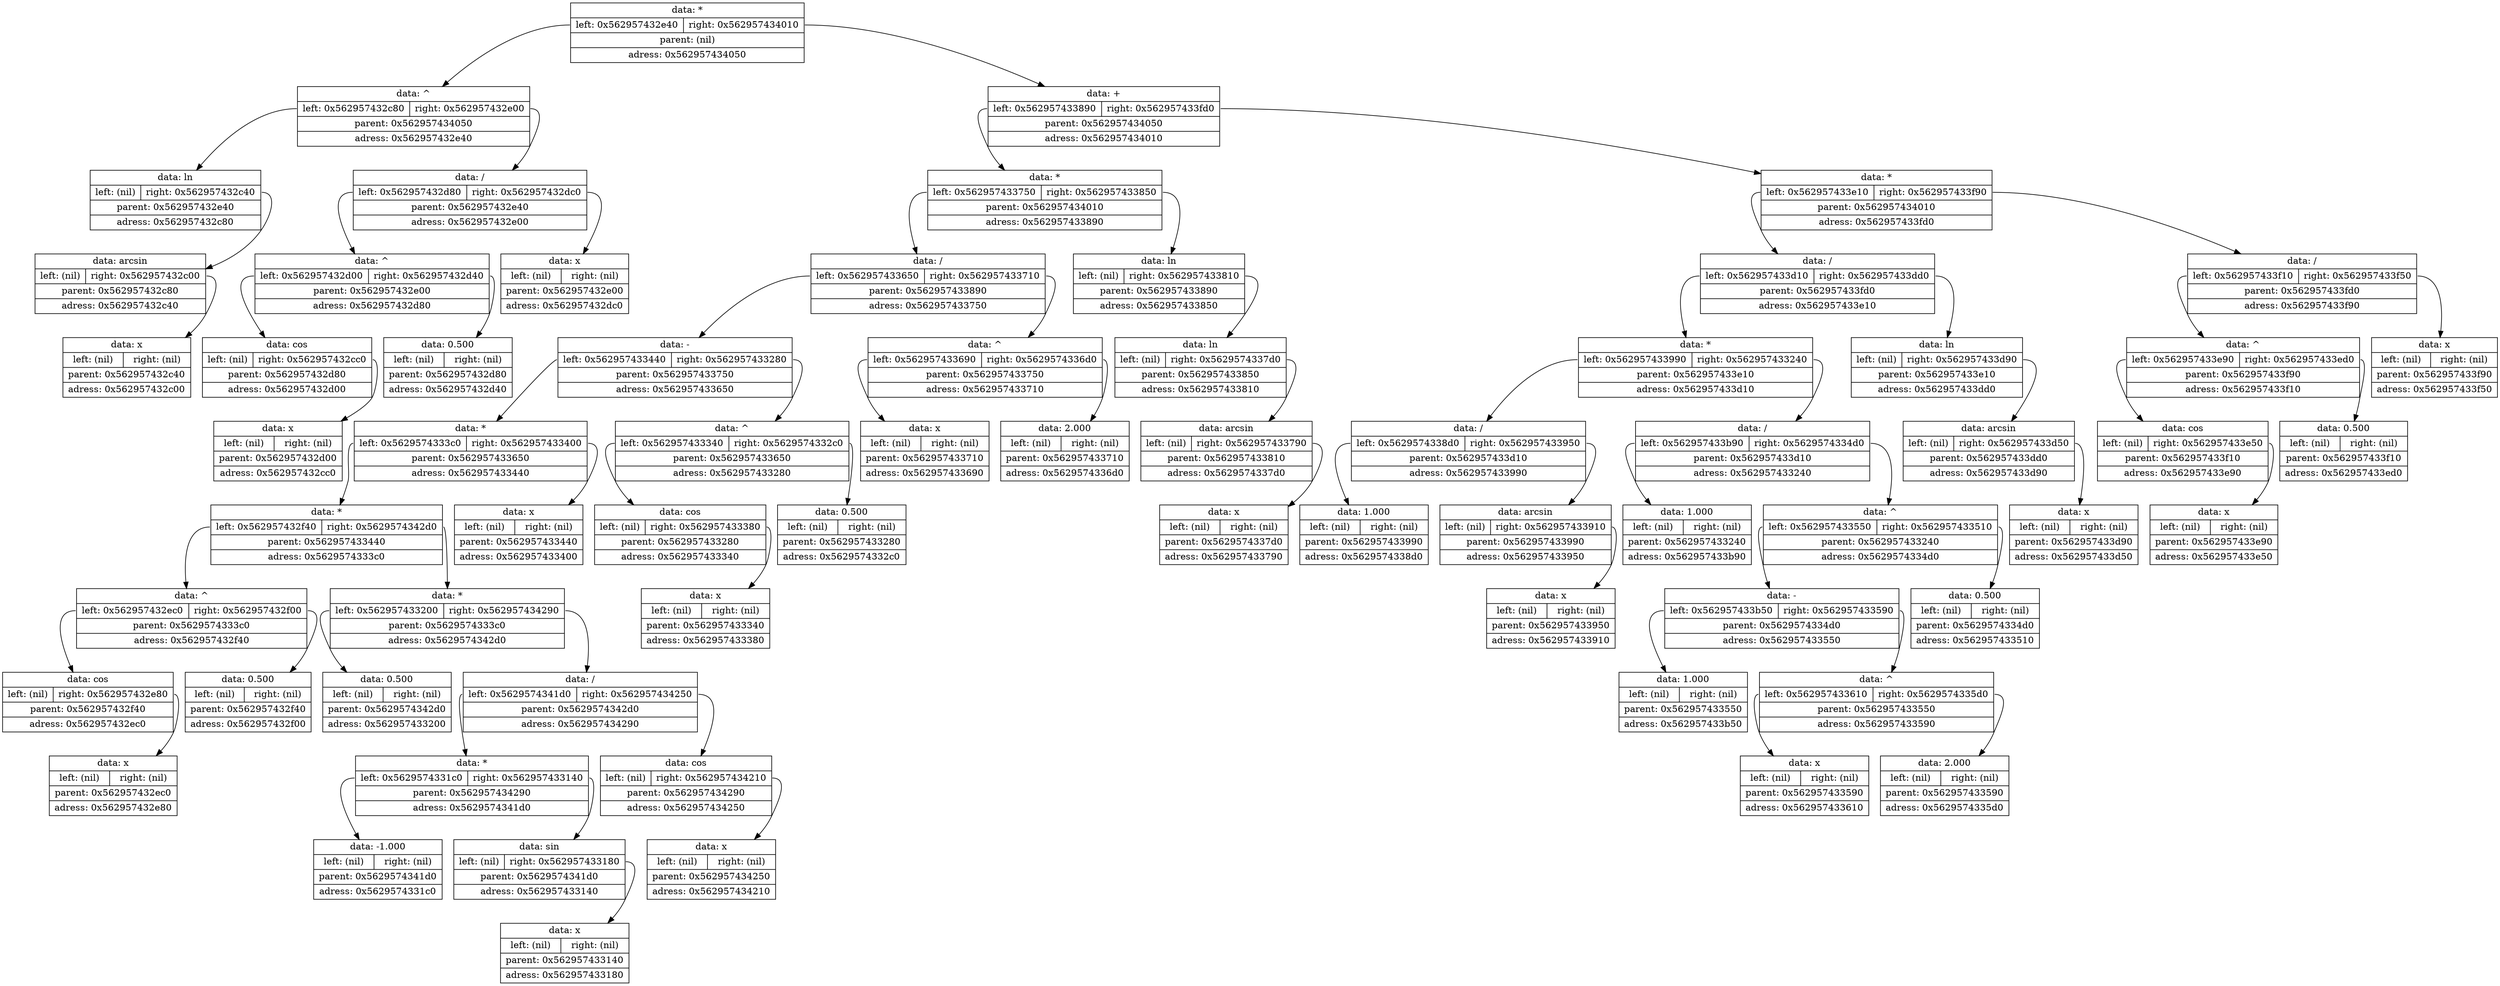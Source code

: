 digraph dump
{
	node0x562957434050 [shape = "record", label = "{<f1>data: *|{<f2>left: 0x562957432e40|<f3>right: 0x562957434010}|<f4>parent: (nil)|<f5>adress: 0x562957434050}"];
	node0x562957432e40 [shape = "record", label = "{<f1>data: ^|{<f2>left: 0x562957432c80|<f3>right: 0x562957432e00}|<f4>parent: 0x562957434050|<f5>adress: 0x562957432e40}"];
	node0x562957432c80 [shape = "record", label = "{<f1>data: ln|{<f2>left: (nil)|<f3>right: 0x562957432c40}|<f4>parent: 0x562957432e40|<f5>adress: 0x562957432c80}"];
	node0x562957432c40 [shape = "record", label = "{<f1>data: arcsin|{<f2>left: (nil)|<f3>right: 0x562957432c00}|<f4>parent: 0x562957432c80|<f5>adress: 0x562957432c40}"];
	node0x562957432c00 [shape = "record", label = "{<f1>data: x|{<f2>left: (nil)|<f3>right: (nil)}|<f4>parent: 0x562957432c40|<f5>adress: 0x562957432c00}"];
	node0x562957432c40:f3 -> node0x562957432c00
	node0x562957432c80:f3 -> node0x562957432c40
	node0x562957432e40:f2 -> node0x562957432c80
	node0x562957432e00 [shape = "record", label = "{<f1>data: /|{<f2>left: 0x562957432d80|<f3>right: 0x562957432dc0}|<f4>parent: 0x562957432e40|<f5>adress: 0x562957432e00}"];
	node0x562957432d80 [shape = "record", label = "{<f1>data: ^|{<f2>left: 0x562957432d00|<f3>right: 0x562957432d40}|<f4>parent: 0x562957432e00|<f5>adress: 0x562957432d80}"];
	node0x562957432d00 [shape = "record", label = "{<f1>data: cos|{<f2>left: (nil)|<f3>right: 0x562957432cc0}|<f4>parent: 0x562957432d80|<f5>adress: 0x562957432d00}"];
	node0x562957432cc0 [shape = "record", label = "{<f1>data: x|{<f2>left: (nil)|<f3>right: (nil)}|<f4>parent: 0x562957432d00|<f5>adress: 0x562957432cc0}"];
	node0x562957432d00:f3 -> node0x562957432cc0
	node0x562957432d80:f2 -> node0x562957432d00
	node0x562957432d40 [shape = "record", label = "{<f1>data: 0.500|{<f2>left: (nil)|<f3>right: (nil)}|<f4>parent: 0x562957432d80|<f5>adress: 0x562957432d40}"];
	node0x562957432d80:f3 -> node0x562957432d40
	node0x562957432e00:f2 -> node0x562957432d80
	node0x562957432dc0 [shape = "record", label = "{<f1>data: x|{<f2>left: (nil)|<f3>right: (nil)}|<f4>parent: 0x562957432e00|<f5>adress: 0x562957432dc0}"];
	node0x562957432e00:f3 -> node0x562957432dc0
	node0x562957432e40:f3 -> node0x562957432e00
	node0x562957434050:f2 -> node0x562957432e40
	node0x562957434010 [shape = "record", label = "{<f1>data: +|{<f2>left: 0x562957433890|<f3>right: 0x562957433fd0}|<f4>parent: 0x562957434050|<f5>adress: 0x562957434010}"];
	node0x562957433890 [shape = "record", label = "{<f1>data: *|{<f2>left: 0x562957433750|<f3>right: 0x562957433850}|<f4>parent: 0x562957434010|<f5>adress: 0x562957433890}"];
	node0x562957433750 [shape = "record", label = "{<f1>data: /|{<f2>left: 0x562957433650|<f3>right: 0x562957433710}|<f4>parent: 0x562957433890|<f5>adress: 0x562957433750}"];
	node0x562957433650 [shape = "record", label = "{<f1>data: -|{<f2>left: 0x562957433440|<f3>right: 0x562957433280}|<f4>parent: 0x562957433750|<f5>adress: 0x562957433650}"];
	node0x562957433440 [shape = "record", label = "{<f1>data: *|{<f2>left: 0x5629574333c0|<f3>right: 0x562957433400}|<f4>parent: 0x562957433650|<f5>adress: 0x562957433440}"];
	node0x5629574333c0 [shape = "record", label = "{<f1>data: *|{<f2>left: 0x562957432f40|<f3>right: 0x5629574342d0}|<f4>parent: 0x562957433440|<f5>adress: 0x5629574333c0}"];
	node0x562957432f40 [shape = "record", label = "{<f1>data: ^|{<f2>left: 0x562957432ec0|<f3>right: 0x562957432f00}|<f4>parent: 0x5629574333c0|<f5>adress: 0x562957432f40}"];
	node0x562957432ec0 [shape = "record", label = "{<f1>data: cos|{<f2>left: (nil)|<f3>right: 0x562957432e80}|<f4>parent: 0x562957432f40|<f5>adress: 0x562957432ec0}"];
	node0x562957432e80 [shape = "record", label = "{<f1>data: x|{<f2>left: (nil)|<f3>right: (nil)}|<f4>parent: 0x562957432ec0|<f5>adress: 0x562957432e80}"];
	node0x562957432ec0:f3 -> node0x562957432e80
	node0x562957432f40:f2 -> node0x562957432ec0
	node0x562957432f00 [shape = "record", label = "{<f1>data: 0.500|{<f2>left: (nil)|<f3>right: (nil)}|<f4>parent: 0x562957432f40|<f5>adress: 0x562957432f00}"];
	node0x562957432f40:f3 -> node0x562957432f00
	node0x5629574333c0:f2 -> node0x562957432f40
	node0x5629574342d0 [shape = "record", label = "{<f1>data: *|{<f2>left: 0x562957433200|<f3>right: 0x562957434290}|<f4>parent: 0x5629574333c0|<f5>adress: 0x5629574342d0}"];
	node0x562957433200 [shape = "record", label = "{<f1>data: 0.500|{<f2>left: (nil)|<f3>right: (nil)}|<f4>parent: 0x5629574342d0|<f5>adress: 0x562957433200}"];
	node0x5629574342d0:f2 -> node0x562957433200
	node0x562957434290 [shape = "record", label = "{<f1>data: /|{<f2>left: 0x5629574341d0|<f3>right: 0x562957434250}|<f4>parent: 0x5629574342d0|<f5>adress: 0x562957434290}"];
	node0x5629574341d0 [shape = "record", label = "{<f1>data: *|{<f2>left: 0x5629574331c0|<f3>right: 0x562957433140}|<f4>parent: 0x562957434290|<f5>adress: 0x5629574341d0}"];
	node0x5629574331c0 [shape = "record", label = "{<f1>data: -1.000|{<f2>left: (nil)|<f3>right: (nil)}|<f4>parent: 0x5629574341d0|<f5>adress: 0x5629574331c0}"];
	node0x5629574341d0:f2 -> node0x5629574331c0
	node0x562957433140 [shape = "record", label = "{<f1>data: sin|{<f2>left: (nil)|<f3>right: 0x562957433180}|<f4>parent: 0x5629574341d0|<f5>adress: 0x562957433140}"];
	node0x562957433180 [shape = "record", label = "{<f1>data: x|{<f2>left: (nil)|<f3>right: (nil)}|<f4>parent: 0x562957433140|<f5>adress: 0x562957433180}"];
	node0x562957433140:f3 -> node0x562957433180
	node0x5629574341d0:f3 -> node0x562957433140
	node0x562957434290:f2 -> node0x5629574341d0
	node0x562957434250 [shape = "record", label = "{<f1>data: cos|{<f2>left: (nil)|<f3>right: 0x562957434210}|<f4>parent: 0x562957434290|<f5>adress: 0x562957434250}"];
	node0x562957434210 [shape = "record", label = "{<f1>data: x|{<f2>left: (nil)|<f3>right: (nil)}|<f4>parent: 0x562957434250|<f5>adress: 0x562957434210}"];
	node0x562957434250:f3 -> node0x562957434210
	node0x562957434290:f3 -> node0x562957434250
	node0x5629574342d0:f3 -> node0x562957434290
	node0x5629574333c0:f3 -> node0x5629574342d0
	node0x562957433440:f2 -> node0x5629574333c0
	node0x562957433400 [shape = "record", label = "{<f1>data: x|{<f2>left: (nil)|<f3>right: (nil)}|<f4>parent: 0x562957433440|<f5>adress: 0x562957433400}"];
	node0x562957433440:f3 -> node0x562957433400
	node0x562957433650:f2 -> node0x562957433440
	node0x562957433280 [shape = "record", label = "{<f1>data: ^|{<f2>left: 0x562957433340|<f3>right: 0x5629574332c0}|<f4>parent: 0x562957433650|<f5>adress: 0x562957433280}"];
	node0x562957433340 [shape = "record", label = "{<f1>data: cos|{<f2>left: (nil)|<f3>right: 0x562957433380}|<f4>parent: 0x562957433280|<f5>adress: 0x562957433340}"];
	node0x562957433380 [shape = "record", label = "{<f1>data: x|{<f2>left: (nil)|<f3>right: (nil)}|<f4>parent: 0x562957433340|<f5>adress: 0x562957433380}"];
	node0x562957433340:f3 -> node0x562957433380
	node0x562957433280:f2 -> node0x562957433340
	node0x5629574332c0 [shape = "record", label = "{<f1>data: 0.500|{<f2>left: (nil)|<f3>right: (nil)}|<f4>parent: 0x562957433280|<f5>adress: 0x5629574332c0}"];
	node0x562957433280:f3 -> node0x5629574332c0
	node0x562957433650:f3 -> node0x562957433280
	node0x562957433750:f2 -> node0x562957433650
	node0x562957433710 [shape = "record", label = "{<f1>data: ^|{<f2>left: 0x562957433690|<f3>right: 0x5629574336d0}|<f4>parent: 0x562957433750|<f5>adress: 0x562957433710}"];
	node0x562957433690 [shape = "record", label = "{<f1>data: x|{<f2>left: (nil)|<f3>right: (nil)}|<f4>parent: 0x562957433710|<f5>adress: 0x562957433690}"];
	node0x562957433710:f2 -> node0x562957433690
	node0x5629574336d0 [shape = "record", label = "{<f1>data: 2.000|{<f2>left: (nil)|<f3>right: (nil)}|<f4>parent: 0x562957433710|<f5>adress: 0x5629574336d0}"];
	node0x562957433710:f3 -> node0x5629574336d0
	node0x562957433750:f3 -> node0x562957433710
	node0x562957433890:f2 -> node0x562957433750
	node0x562957433850 [shape = "record", label = "{<f1>data: ln|{<f2>left: (nil)|<f3>right: 0x562957433810}|<f4>parent: 0x562957433890|<f5>adress: 0x562957433850}"];
	node0x562957433810 [shape = "record", label = "{<f1>data: ln|{<f2>left: (nil)|<f3>right: 0x5629574337d0}|<f4>parent: 0x562957433850|<f5>adress: 0x562957433810}"];
	node0x5629574337d0 [shape = "record", label = "{<f1>data: arcsin|{<f2>left: (nil)|<f3>right: 0x562957433790}|<f4>parent: 0x562957433810|<f5>adress: 0x5629574337d0}"];
	node0x562957433790 [shape = "record", label = "{<f1>data: x|{<f2>left: (nil)|<f3>right: (nil)}|<f4>parent: 0x5629574337d0|<f5>adress: 0x562957433790}"];
	node0x5629574337d0:f3 -> node0x562957433790
	node0x562957433810:f3 -> node0x5629574337d0
	node0x562957433850:f3 -> node0x562957433810
	node0x562957433890:f3 -> node0x562957433850
	node0x562957434010:f2 -> node0x562957433890
	node0x562957433fd0 [shape = "record", label = "{<f1>data: *|{<f2>left: 0x562957433e10|<f3>right: 0x562957433f90}|<f4>parent: 0x562957434010|<f5>adress: 0x562957433fd0}"];
	node0x562957433e10 [shape = "record", label = "{<f1>data: /|{<f2>left: 0x562957433d10|<f3>right: 0x562957433dd0}|<f4>parent: 0x562957433fd0|<f5>adress: 0x562957433e10}"];
	node0x562957433d10 [shape = "record", label = "{<f1>data: *|{<f2>left: 0x562957433990|<f3>right: 0x562957433240}|<f4>parent: 0x562957433e10|<f5>adress: 0x562957433d10}"];
	node0x562957433990 [shape = "record", label = "{<f1>data: /|{<f2>left: 0x5629574338d0|<f3>right: 0x562957433950}|<f4>parent: 0x562957433d10|<f5>adress: 0x562957433990}"];
	node0x5629574338d0 [shape = "record", label = "{<f1>data: 1.000|{<f2>left: (nil)|<f3>right: (nil)}|<f4>parent: 0x562957433990|<f5>adress: 0x5629574338d0}"];
	node0x562957433990:f2 -> node0x5629574338d0
	node0x562957433950 [shape = "record", label = "{<f1>data: arcsin|{<f2>left: (nil)|<f3>right: 0x562957433910}|<f4>parent: 0x562957433990|<f5>adress: 0x562957433950}"];
	node0x562957433910 [shape = "record", label = "{<f1>data: x|{<f2>left: (nil)|<f3>right: (nil)}|<f4>parent: 0x562957433950|<f5>adress: 0x562957433910}"];
	node0x562957433950:f3 -> node0x562957433910
	node0x562957433990:f3 -> node0x562957433950
	node0x562957433d10:f2 -> node0x562957433990
	node0x562957433240 [shape = "record", label = "{<f1>data: /|{<f2>left: 0x562957433b90|<f3>right: 0x5629574334d0}|<f4>parent: 0x562957433d10|<f5>adress: 0x562957433240}"];
	node0x562957433b90 [shape = "record", label = "{<f1>data: 1.000|{<f2>left: (nil)|<f3>right: (nil)}|<f4>parent: 0x562957433240|<f5>adress: 0x562957433b90}"];
	node0x562957433240:f2 -> node0x562957433b90
	node0x5629574334d0 [shape = "record", label = "{<f1>data: ^|{<f2>left: 0x562957433550|<f3>right: 0x562957433510}|<f4>parent: 0x562957433240|<f5>adress: 0x5629574334d0}"];
	node0x562957433550 [shape = "record", label = "{<f1>data: -|{<f2>left: 0x562957433b50|<f3>right: 0x562957433590}|<f4>parent: 0x5629574334d0|<f5>adress: 0x562957433550}"];
	node0x562957433b50 [shape = "record", label = "{<f1>data: 1.000|{<f2>left: (nil)|<f3>right: (nil)}|<f4>parent: 0x562957433550|<f5>adress: 0x562957433b50}"];
	node0x562957433550:f2 -> node0x562957433b50
	node0x562957433590 [shape = "record", label = "{<f1>data: ^|{<f2>left: 0x562957433610|<f3>right: 0x5629574335d0}|<f4>parent: 0x562957433550|<f5>adress: 0x562957433590}"];
	node0x562957433610 [shape = "record", label = "{<f1>data: x|{<f2>left: (nil)|<f3>right: (nil)}|<f4>parent: 0x562957433590|<f5>adress: 0x562957433610}"];
	node0x562957433590:f2 -> node0x562957433610
	node0x5629574335d0 [shape = "record", label = "{<f1>data: 2.000|{<f2>left: (nil)|<f3>right: (nil)}|<f4>parent: 0x562957433590|<f5>adress: 0x5629574335d0}"];
	node0x562957433590:f3 -> node0x5629574335d0
	node0x562957433550:f3 -> node0x562957433590
	node0x5629574334d0:f2 -> node0x562957433550
	node0x562957433510 [shape = "record", label = "{<f1>data: 0.500|{<f2>left: (nil)|<f3>right: (nil)}|<f4>parent: 0x5629574334d0|<f5>adress: 0x562957433510}"];
	node0x5629574334d0:f3 -> node0x562957433510
	node0x562957433240:f3 -> node0x5629574334d0
	node0x562957433d10:f3 -> node0x562957433240
	node0x562957433e10:f2 -> node0x562957433d10
	node0x562957433dd0 [shape = "record", label = "{<f1>data: ln|{<f2>left: (nil)|<f3>right: 0x562957433d90}|<f4>parent: 0x562957433e10|<f5>adress: 0x562957433dd0}"];
	node0x562957433d90 [shape = "record", label = "{<f1>data: arcsin|{<f2>left: (nil)|<f3>right: 0x562957433d50}|<f4>parent: 0x562957433dd0|<f5>adress: 0x562957433d90}"];
	node0x562957433d50 [shape = "record", label = "{<f1>data: x|{<f2>left: (nil)|<f3>right: (nil)}|<f4>parent: 0x562957433d90|<f5>adress: 0x562957433d50}"];
	node0x562957433d90:f3 -> node0x562957433d50
	node0x562957433dd0:f3 -> node0x562957433d90
	node0x562957433e10:f3 -> node0x562957433dd0
	node0x562957433fd0:f2 -> node0x562957433e10
	node0x562957433f90 [shape = "record", label = "{<f1>data: /|{<f2>left: 0x562957433f10|<f3>right: 0x562957433f50}|<f4>parent: 0x562957433fd0|<f5>adress: 0x562957433f90}"];
	node0x562957433f10 [shape = "record", label = "{<f1>data: ^|{<f2>left: 0x562957433e90|<f3>right: 0x562957433ed0}|<f4>parent: 0x562957433f90|<f5>adress: 0x562957433f10}"];
	node0x562957433e90 [shape = "record", label = "{<f1>data: cos|{<f2>left: (nil)|<f3>right: 0x562957433e50}|<f4>parent: 0x562957433f10|<f5>adress: 0x562957433e90}"];
	node0x562957433e50 [shape = "record", label = "{<f1>data: x|{<f2>left: (nil)|<f3>right: (nil)}|<f4>parent: 0x562957433e90|<f5>adress: 0x562957433e50}"];
	node0x562957433e90:f3 -> node0x562957433e50
	node0x562957433f10:f2 -> node0x562957433e90
	node0x562957433ed0 [shape = "record", label = "{<f1>data: 0.500|{<f2>left: (nil)|<f3>right: (nil)}|<f4>parent: 0x562957433f10|<f5>adress: 0x562957433ed0}"];
	node0x562957433f10:f3 -> node0x562957433ed0
	node0x562957433f90:f2 -> node0x562957433f10
	node0x562957433f50 [shape = "record", label = "{<f1>data: x|{<f2>left: (nil)|<f3>right: (nil)}|<f4>parent: 0x562957433f90|<f5>adress: 0x562957433f50}"];
	node0x562957433f90:f3 -> node0x562957433f50
	node0x562957433fd0:f3 -> node0x562957433f90
	node0x562957434010:f3 -> node0x562957433fd0
	node0x562957434050:f3 -> node0x562957434010

}
